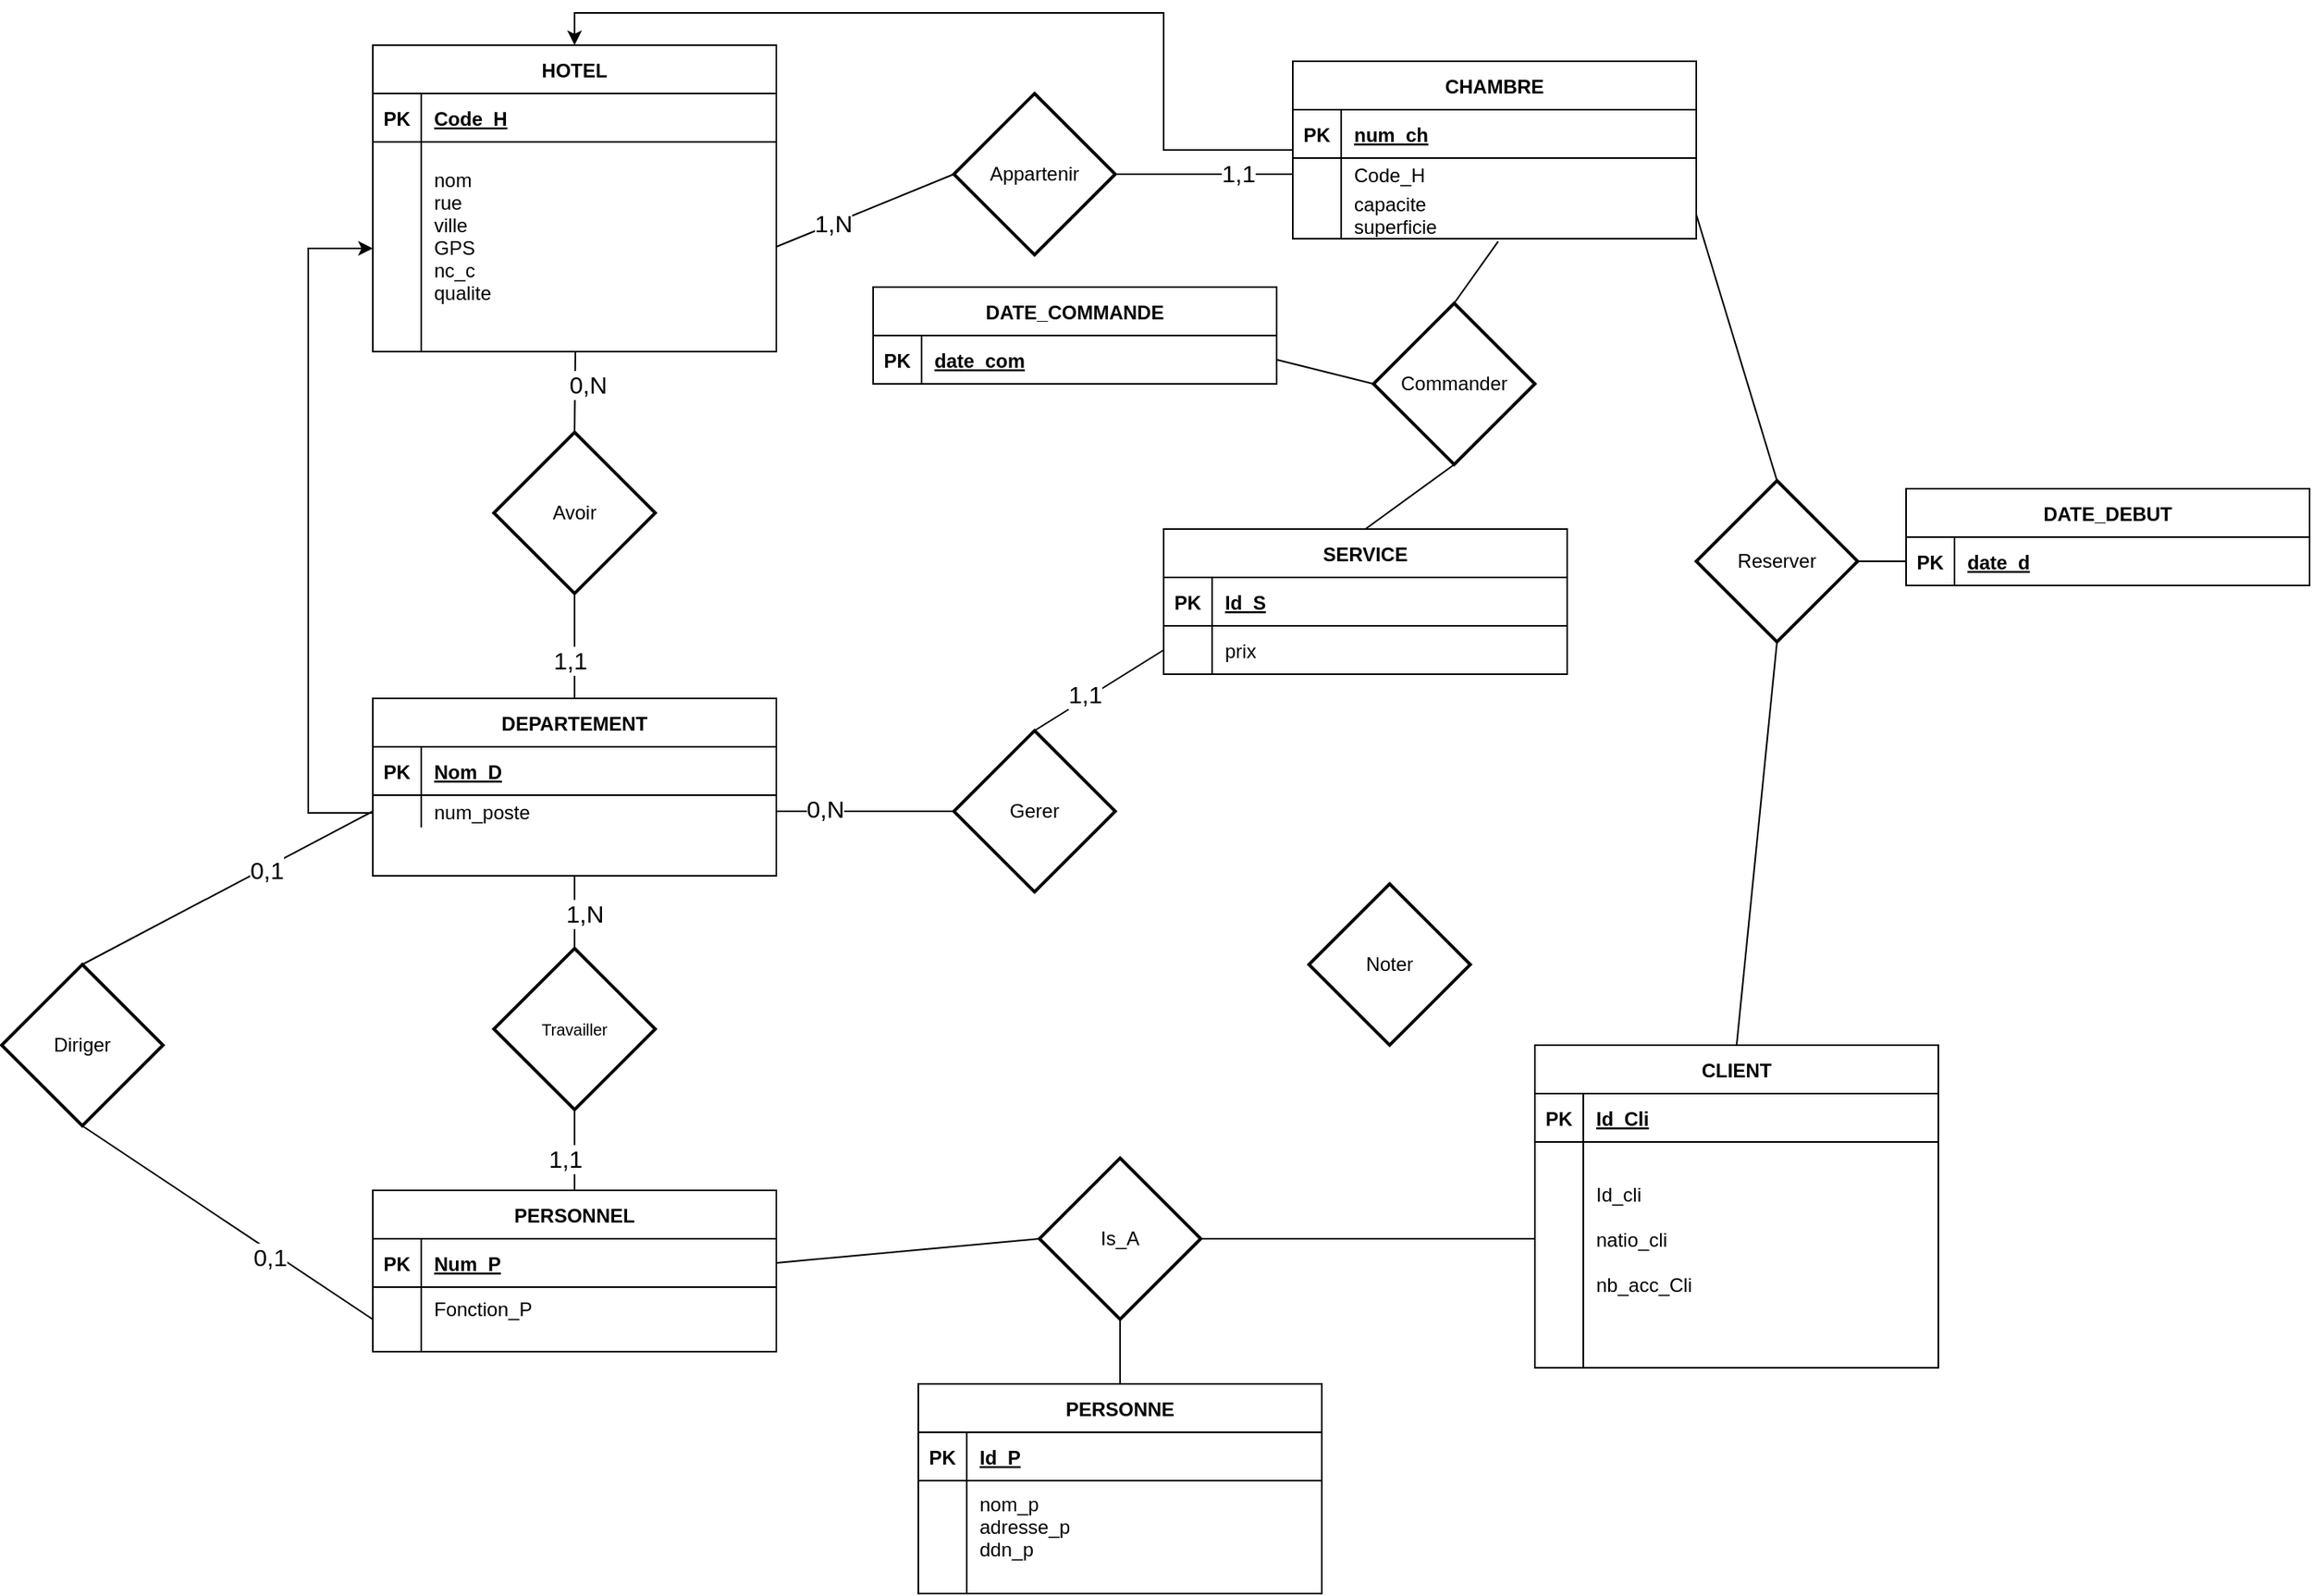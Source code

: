 <mxfile version="22.1.3" type="github">
  <diagram name="Page-1" id="8zFh8N0dXSdFzpwfQywQ">
    <mxGraphModel dx="2509" dy="903" grid="1" gridSize="10" guides="1" tooltips="1" connect="1" arrows="1" fold="1" page="1" pageScale="1" pageWidth="827" pageHeight="1169" math="0" shadow="0">
      <root>
        <mxCell id="0" />
        <mxCell id="1" parent="0" />
        <mxCell id="OYuYef5FI9lCqOR2c31m-23" value="HOTEL" style="shape=table;startSize=30;container=1;collapsible=1;childLayout=tableLayout;fixedRows=1;rowLines=0;fontStyle=1;align=center;resizeLast=1;" parent="1" vertex="1">
          <mxGeometry y="70" width="250" height="190" as="geometry" />
        </mxCell>
        <mxCell id="OYuYef5FI9lCqOR2c31m-24" value="" style="shape=partialRectangle;collapsible=0;dropTarget=0;pointerEvents=0;fillColor=none;points=[[0,0.5],[1,0.5]];portConstraint=eastwest;top=0;left=0;right=0;bottom=1;" parent="OYuYef5FI9lCqOR2c31m-23" vertex="1">
          <mxGeometry y="30" width="250" height="30" as="geometry" />
        </mxCell>
        <mxCell id="OYuYef5FI9lCqOR2c31m-25" value="PK" style="shape=partialRectangle;overflow=hidden;connectable=0;fillColor=none;top=0;left=0;bottom=0;right=0;fontStyle=1;" parent="OYuYef5FI9lCqOR2c31m-24" vertex="1">
          <mxGeometry width="30" height="30" as="geometry">
            <mxRectangle width="30" height="30" as="alternateBounds" />
          </mxGeometry>
        </mxCell>
        <mxCell id="OYuYef5FI9lCqOR2c31m-26" value="Code_H" style="shape=partialRectangle;overflow=hidden;connectable=0;fillColor=none;top=0;left=0;bottom=0;right=0;align=left;spacingLeft=6;fontStyle=5;" parent="OYuYef5FI9lCqOR2c31m-24" vertex="1">
          <mxGeometry x="30" width="220" height="30" as="geometry">
            <mxRectangle width="220" height="30" as="alternateBounds" />
          </mxGeometry>
        </mxCell>
        <mxCell id="OYuYef5FI9lCqOR2c31m-27" value="" style="shape=partialRectangle;collapsible=0;dropTarget=0;pointerEvents=0;fillColor=none;points=[[0,0.5],[1,0.5]];portConstraint=eastwest;top=0;left=0;right=0;bottom=0;" parent="OYuYef5FI9lCqOR2c31m-23" vertex="1">
          <mxGeometry y="60" width="250" height="130" as="geometry" />
        </mxCell>
        <mxCell id="OYuYef5FI9lCqOR2c31m-28" value="" style="shape=partialRectangle;overflow=hidden;connectable=0;fillColor=none;top=0;left=0;bottom=0;right=0;" parent="OYuYef5FI9lCqOR2c31m-27" vertex="1">
          <mxGeometry width="30" height="130" as="geometry">
            <mxRectangle width="30" height="130" as="alternateBounds" />
          </mxGeometry>
        </mxCell>
        <mxCell id="OYuYef5FI9lCqOR2c31m-29" value="nom&#xa;rue&#xa;ville&#xa;GPS&#xa;nc_c&#xa;qualite&#xa;" style="shape=partialRectangle;overflow=hidden;connectable=0;fillColor=none;top=0;left=0;bottom=0;right=0;align=left;spacingLeft=6;" parent="OYuYef5FI9lCqOR2c31m-27" vertex="1">
          <mxGeometry x="30" width="220" height="130" as="geometry">
            <mxRectangle width="220" height="130" as="alternateBounds" />
          </mxGeometry>
        </mxCell>
        <mxCell id="_BZN1aDbOm-jzE_d8aBN-61" style="edgeStyle=orthogonalEdgeStyle;rounded=0;orthogonalLoop=1;jettySize=auto;html=1;entryX=0;entryY=0.5;entryDx=0;entryDy=0;exitX=0;exitY=0.5;exitDx=0;exitDy=0;" edge="1" parent="1" source="_BZN1aDbOm-jzE_d8aBN-6" target="OYuYef5FI9lCqOR2c31m-27">
          <mxGeometry relative="1" as="geometry">
            <mxPoint x="-80" y="460" as="sourcePoint" />
            <Array as="points">
              <mxPoint x="-40" y="546" />
              <mxPoint x="-40" y="196" />
            </Array>
          </mxGeometry>
        </mxCell>
        <mxCell id="_BZN1aDbOm-jzE_d8aBN-2" value="DEPARTEMENT" style="shape=table;startSize=30;container=1;collapsible=1;childLayout=tableLayout;fixedRows=1;rowLines=0;fontStyle=1;align=center;resizeLast=1;" vertex="1" parent="1">
          <mxGeometry y="475" width="250" height="110" as="geometry" />
        </mxCell>
        <mxCell id="_BZN1aDbOm-jzE_d8aBN-3" value="" style="shape=partialRectangle;collapsible=0;dropTarget=0;pointerEvents=0;fillColor=none;points=[[0,0.5],[1,0.5]];portConstraint=eastwest;top=0;left=0;right=0;bottom=1;" vertex="1" parent="_BZN1aDbOm-jzE_d8aBN-2">
          <mxGeometry y="30" width="250" height="30" as="geometry" />
        </mxCell>
        <mxCell id="_BZN1aDbOm-jzE_d8aBN-4" value="PK" style="shape=partialRectangle;overflow=hidden;connectable=0;fillColor=none;top=0;left=0;bottom=0;right=0;fontStyle=1;" vertex="1" parent="_BZN1aDbOm-jzE_d8aBN-3">
          <mxGeometry width="30" height="30" as="geometry">
            <mxRectangle width="30" height="30" as="alternateBounds" />
          </mxGeometry>
        </mxCell>
        <mxCell id="_BZN1aDbOm-jzE_d8aBN-5" value="Nom_D" style="shape=partialRectangle;overflow=hidden;connectable=0;fillColor=none;top=0;left=0;bottom=0;right=0;align=left;spacingLeft=6;fontStyle=5;" vertex="1" parent="_BZN1aDbOm-jzE_d8aBN-3">
          <mxGeometry x="30" width="220" height="30" as="geometry">
            <mxRectangle width="220" height="30" as="alternateBounds" />
          </mxGeometry>
        </mxCell>
        <mxCell id="_BZN1aDbOm-jzE_d8aBN-6" value="" style="shape=partialRectangle;collapsible=0;dropTarget=0;pointerEvents=0;fillColor=none;points=[[0,0.5],[1,0.5]];portConstraint=eastwest;top=0;left=0;right=0;bottom=0;" vertex="1" parent="_BZN1aDbOm-jzE_d8aBN-2">
          <mxGeometry y="60" width="250" height="20" as="geometry" />
        </mxCell>
        <mxCell id="_BZN1aDbOm-jzE_d8aBN-7" value="" style="shape=partialRectangle;overflow=hidden;connectable=0;fillColor=none;top=0;left=0;bottom=0;right=0;" vertex="1" parent="_BZN1aDbOm-jzE_d8aBN-6">
          <mxGeometry width="30" height="20" as="geometry">
            <mxRectangle width="30" height="20" as="alternateBounds" />
          </mxGeometry>
        </mxCell>
        <mxCell id="_BZN1aDbOm-jzE_d8aBN-8" value="num_poste" style="shape=partialRectangle;overflow=hidden;connectable=0;fillColor=none;top=0;left=0;bottom=0;right=0;align=left;spacingLeft=6;" vertex="1" parent="_BZN1aDbOm-jzE_d8aBN-6">
          <mxGeometry x="30" width="220" height="20" as="geometry">
            <mxRectangle width="220" height="20" as="alternateBounds" />
          </mxGeometry>
        </mxCell>
        <mxCell id="_BZN1aDbOm-jzE_d8aBN-9" value="PERSONNEL" style="shape=table;startSize=30;container=1;collapsible=1;childLayout=tableLayout;fixedRows=1;rowLines=0;fontStyle=1;align=center;resizeLast=1;" vertex="1" parent="1">
          <mxGeometry y="780" width="250" height="100" as="geometry" />
        </mxCell>
        <mxCell id="_BZN1aDbOm-jzE_d8aBN-10" value="" style="shape=partialRectangle;collapsible=0;dropTarget=0;pointerEvents=0;fillColor=none;points=[[0,0.5],[1,0.5]];portConstraint=eastwest;top=0;left=0;right=0;bottom=1;" vertex="1" parent="_BZN1aDbOm-jzE_d8aBN-9">
          <mxGeometry y="30" width="250" height="30" as="geometry" />
        </mxCell>
        <mxCell id="_BZN1aDbOm-jzE_d8aBN-11" value="PK" style="shape=partialRectangle;overflow=hidden;connectable=0;fillColor=none;top=0;left=0;bottom=0;right=0;fontStyle=1;" vertex="1" parent="_BZN1aDbOm-jzE_d8aBN-10">
          <mxGeometry width="30" height="30" as="geometry">
            <mxRectangle width="30" height="30" as="alternateBounds" />
          </mxGeometry>
        </mxCell>
        <mxCell id="_BZN1aDbOm-jzE_d8aBN-12" value="Num_P" style="shape=partialRectangle;overflow=hidden;connectable=0;fillColor=none;top=0;left=0;bottom=0;right=0;align=left;spacingLeft=6;fontStyle=5;" vertex="1" parent="_BZN1aDbOm-jzE_d8aBN-10">
          <mxGeometry x="30" width="220" height="30" as="geometry">
            <mxRectangle width="220" height="30" as="alternateBounds" />
          </mxGeometry>
        </mxCell>
        <mxCell id="_BZN1aDbOm-jzE_d8aBN-13" value="" style="shape=partialRectangle;collapsible=0;dropTarget=0;pointerEvents=0;fillColor=none;points=[[0,0.5],[1,0.5]];portConstraint=eastwest;top=0;left=0;right=0;bottom=0;" vertex="1" parent="_BZN1aDbOm-jzE_d8aBN-9">
          <mxGeometry y="60" width="250" height="40" as="geometry" />
        </mxCell>
        <mxCell id="_BZN1aDbOm-jzE_d8aBN-14" value="" style="shape=partialRectangle;overflow=hidden;connectable=0;fillColor=none;top=0;left=0;bottom=0;right=0;" vertex="1" parent="_BZN1aDbOm-jzE_d8aBN-13">
          <mxGeometry width="30" height="40" as="geometry">
            <mxRectangle width="30" height="40" as="alternateBounds" />
          </mxGeometry>
        </mxCell>
        <mxCell id="_BZN1aDbOm-jzE_d8aBN-15" value="Fonction_P&#xa;" style="shape=partialRectangle;overflow=hidden;connectable=0;fillColor=none;top=0;left=0;bottom=0;right=0;align=left;spacingLeft=6;" vertex="1" parent="_BZN1aDbOm-jzE_d8aBN-13">
          <mxGeometry x="30" width="220" height="40" as="geometry">
            <mxRectangle width="220" height="40" as="alternateBounds" />
          </mxGeometry>
        </mxCell>
        <mxCell id="_BZN1aDbOm-jzE_d8aBN-16" value="SERVICE" style="shape=table;startSize=30;container=1;collapsible=1;childLayout=tableLayout;fixedRows=1;rowLines=0;fontStyle=1;align=center;resizeLast=1;" vertex="1" parent="1">
          <mxGeometry x="490" y="370" width="250" height="90" as="geometry" />
        </mxCell>
        <mxCell id="_BZN1aDbOm-jzE_d8aBN-17" value="" style="shape=partialRectangle;collapsible=0;dropTarget=0;pointerEvents=0;fillColor=none;points=[[0,0.5],[1,0.5]];portConstraint=eastwest;top=0;left=0;right=0;bottom=1;" vertex="1" parent="_BZN1aDbOm-jzE_d8aBN-16">
          <mxGeometry y="30" width="250" height="30" as="geometry" />
        </mxCell>
        <mxCell id="_BZN1aDbOm-jzE_d8aBN-18" value="PK" style="shape=partialRectangle;overflow=hidden;connectable=0;fillColor=none;top=0;left=0;bottom=0;right=0;fontStyle=1;" vertex="1" parent="_BZN1aDbOm-jzE_d8aBN-17">
          <mxGeometry width="30" height="30" as="geometry">
            <mxRectangle width="30" height="30" as="alternateBounds" />
          </mxGeometry>
        </mxCell>
        <mxCell id="_BZN1aDbOm-jzE_d8aBN-19" value="Id_S" style="shape=partialRectangle;overflow=hidden;connectable=0;fillColor=none;top=0;left=0;bottom=0;right=0;align=left;spacingLeft=6;fontStyle=5;" vertex="1" parent="_BZN1aDbOm-jzE_d8aBN-17">
          <mxGeometry x="30" width="220" height="30" as="geometry">
            <mxRectangle width="220" height="30" as="alternateBounds" />
          </mxGeometry>
        </mxCell>
        <mxCell id="_BZN1aDbOm-jzE_d8aBN-20" value="" style="shape=partialRectangle;collapsible=0;dropTarget=0;pointerEvents=0;fillColor=none;points=[[0,0.5],[1,0.5]];portConstraint=eastwest;top=0;left=0;right=0;bottom=0;" vertex="1" parent="_BZN1aDbOm-jzE_d8aBN-16">
          <mxGeometry y="60" width="250" height="30" as="geometry" />
        </mxCell>
        <mxCell id="_BZN1aDbOm-jzE_d8aBN-21" value="" style="shape=partialRectangle;overflow=hidden;connectable=0;fillColor=none;top=0;left=0;bottom=0;right=0;" vertex="1" parent="_BZN1aDbOm-jzE_d8aBN-20">
          <mxGeometry width="30" height="30" as="geometry">
            <mxRectangle width="30" height="30" as="alternateBounds" />
          </mxGeometry>
        </mxCell>
        <mxCell id="_BZN1aDbOm-jzE_d8aBN-22" value="prix" style="shape=partialRectangle;overflow=hidden;connectable=0;fillColor=none;top=0;left=0;bottom=0;right=0;align=left;spacingLeft=6;" vertex="1" parent="_BZN1aDbOm-jzE_d8aBN-20">
          <mxGeometry x="30" width="220" height="30" as="geometry">
            <mxRectangle width="220" height="30" as="alternateBounds" />
          </mxGeometry>
        </mxCell>
        <mxCell id="_BZN1aDbOm-jzE_d8aBN-25" value="PERSONNE" style="shape=table;startSize=30;container=1;collapsible=1;childLayout=tableLayout;fixedRows=1;rowLines=0;fontStyle=1;align=center;resizeLast=1;" vertex="1" parent="1">
          <mxGeometry x="338" y="900" width="250" height="130" as="geometry" />
        </mxCell>
        <mxCell id="_BZN1aDbOm-jzE_d8aBN-26" value="" style="shape=partialRectangle;collapsible=0;dropTarget=0;pointerEvents=0;fillColor=none;points=[[0,0.5],[1,0.5]];portConstraint=eastwest;top=0;left=0;right=0;bottom=1;" vertex="1" parent="_BZN1aDbOm-jzE_d8aBN-25">
          <mxGeometry y="30" width="250" height="30" as="geometry" />
        </mxCell>
        <mxCell id="_BZN1aDbOm-jzE_d8aBN-27" value="PK" style="shape=partialRectangle;overflow=hidden;connectable=0;fillColor=none;top=0;left=0;bottom=0;right=0;fontStyle=1;" vertex="1" parent="_BZN1aDbOm-jzE_d8aBN-26">
          <mxGeometry width="30" height="30" as="geometry">
            <mxRectangle width="30" height="30" as="alternateBounds" />
          </mxGeometry>
        </mxCell>
        <mxCell id="_BZN1aDbOm-jzE_d8aBN-28" value="Id_P" style="shape=partialRectangle;overflow=hidden;connectable=0;fillColor=none;top=0;left=0;bottom=0;right=0;align=left;spacingLeft=6;fontStyle=5;" vertex="1" parent="_BZN1aDbOm-jzE_d8aBN-26">
          <mxGeometry x="30" width="220" height="30" as="geometry">
            <mxRectangle width="220" height="30" as="alternateBounds" />
          </mxGeometry>
        </mxCell>
        <mxCell id="_BZN1aDbOm-jzE_d8aBN-29" value="" style="shape=partialRectangle;collapsible=0;dropTarget=0;pointerEvents=0;fillColor=none;points=[[0,0.5],[1,0.5]];portConstraint=eastwest;top=0;left=0;right=0;bottom=0;" vertex="1" parent="_BZN1aDbOm-jzE_d8aBN-25">
          <mxGeometry y="60" width="250" height="70" as="geometry" />
        </mxCell>
        <mxCell id="_BZN1aDbOm-jzE_d8aBN-30" value="" style="shape=partialRectangle;overflow=hidden;connectable=0;fillColor=none;top=0;left=0;bottom=0;right=0;" vertex="1" parent="_BZN1aDbOm-jzE_d8aBN-29">
          <mxGeometry width="30" height="70" as="geometry">
            <mxRectangle width="30" height="70" as="alternateBounds" />
          </mxGeometry>
        </mxCell>
        <mxCell id="_BZN1aDbOm-jzE_d8aBN-31" value="nom_p&#xa;adresse_p&#xa;ddn_p&#xa;" style="shape=partialRectangle;overflow=hidden;connectable=0;fillColor=none;top=0;left=0;bottom=0;right=0;align=left;spacingLeft=6;" vertex="1" parent="_BZN1aDbOm-jzE_d8aBN-29">
          <mxGeometry x="30" width="220" height="70" as="geometry">
            <mxRectangle width="220" height="70" as="alternateBounds" />
          </mxGeometry>
        </mxCell>
        <mxCell id="OYuYef5FI9lCqOR2c31m-13" value="CLIENT" style="shape=table;startSize=30;container=1;collapsible=1;childLayout=tableLayout;fixedRows=1;rowLines=0;fontStyle=1;align=center;resizeLast=1;" parent="1" vertex="1">
          <mxGeometry x="720" y="690" width="250" height="200" as="geometry" />
        </mxCell>
        <mxCell id="OYuYef5FI9lCqOR2c31m-14" value="" style="shape=partialRectangle;collapsible=0;dropTarget=0;pointerEvents=0;fillColor=none;points=[[0,0.5],[1,0.5]];portConstraint=eastwest;top=0;left=0;right=0;bottom=1;" parent="OYuYef5FI9lCqOR2c31m-13" vertex="1">
          <mxGeometry y="30" width="250" height="30" as="geometry" />
        </mxCell>
        <mxCell id="OYuYef5FI9lCqOR2c31m-15" value="PK" style="shape=partialRectangle;overflow=hidden;connectable=0;fillColor=none;top=0;left=0;bottom=0;right=0;fontStyle=1;" parent="OYuYef5FI9lCqOR2c31m-14" vertex="1">
          <mxGeometry width="30" height="30" as="geometry">
            <mxRectangle width="30" height="30" as="alternateBounds" />
          </mxGeometry>
        </mxCell>
        <mxCell id="OYuYef5FI9lCqOR2c31m-16" value="Id_Cli" style="shape=partialRectangle;overflow=hidden;connectable=0;fillColor=none;top=0;left=0;bottom=0;right=0;align=left;spacingLeft=6;fontStyle=5;" parent="OYuYef5FI9lCqOR2c31m-14" vertex="1">
          <mxGeometry x="30" width="220" height="30" as="geometry">
            <mxRectangle width="220" height="30" as="alternateBounds" />
          </mxGeometry>
        </mxCell>
        <mxCell id="OYuYef5FI9lCqOR2c31m-17" value="" style="shape=partialRectangle;collapsible=0;dropTarget=0;pointerEvents=0;fillColor=none;points=[[0,0.5],[1,0.5]];portConstraint=eastwest;top=0;left=0;right=0;bottom=0;" parent="OYuYef5FI9lCqOR2c31m-13" vertex="1">
          <mxGeometry y="60" width="250" height="120" as="geometry" />
        </mxCell>
        <mxCell id="OYuYef5FI9lCqOR2c31m-18" value="" style="shape=partialRectangle;overflow=hidden;connectable=0;fillColor=none;top=0;left=0;bottom=0;right=0;" parent="OYuYef5FI9lCqOR2c31m-17" vertex="1">
          <mxGeometry width="30" height="120" as="geometry">
            <mxRectangle width="30" height="120" as="alternateBounds" />
          </mxGeometry>
        </mxCell>
        <mxCell id="OYuYef5FI9lCqOR2c31m-19" value="Id_cli&#xa;&#xa;natio_cli&#xa;&#xa;nb_acc_Cli" style="shape=partialRectangle;overflow=hidden;connectable=0;fillColor=none;top=0;left=0;bottom=0;right=0;align=left;spacingLeft=6;" parent="OYuYef5FI9lCqOR2c31m-17" vertex="1">
          <mxGeometry x="30" width="220" height="120" as="geometry">
            <mxRectangle width="220" height="120" as="alternateBounds" />
          </mxGeometry>
        </mxCell>
        <mxCell id="OYuYef5FI9lCqOR2c31m-20" value="" style="shape=partialRectangle;collapsible=0;dropTarget=0;pointerEvents=0;fillColor=none;points=[[0,0.5],[1,0.5]];portConstraint=eastwest;top=0;left=0;right=0;bottom=0;" parent="OYuYef5FI9lCqOR2c31m-13" vertex="1">
          <mxGeometry y="180" width="250" height="20" as="geometry" />
        </mxCell>
        <mxCell id="OYuYef5FI9lCqOR2c31m-21" value="" style="shape=partialRectangle;overflow=hidden;connectable=0;fillColor=none;top=0;left=0;bottom=0;right=0;" parent="OYuYef5FI9lCqOR2c31m-20" vertex="1">
          <mxGeometry width="30" height="20" as="geometry">
            <mxRectangle width="30" height="20" as="alternateBounds" />
          </mxGeometry>
        </mxCell>
        <mxCell id="OYuYef5FI9lCqOR2c31m-22" value="" style="shape=partialRectangle;overflow=hidden;connectable=0;fillColor=none;top=0;left=0;bottom=0;right=0;align=left;spacingLeft=6;" parent="OYuYef5FI9lCqOR2c31m-20" vertex="1">
          <mxGeometry x="30" width="220" height="20" as="geometry">
            <mxRectangle width="220" height="20" as="alternateBounds" />
          </mxGeometry>
        </mxCell>
        <mxCell id="_BZN1aDbOm-jzE_d8aBN-56" style="edgeStyle=orthogonalEdgeStyle;rounded=0;orthogonalLoop=1;jettySize=auto;html=1;entryX=0.5;entryY=0;entryDx=0;entryDy=0;" edge="1" parent="1" source="OYuYef5FI9lCqOR2c31m-3" target="OYuYef5FI9lCqOR2c31m-23">
          <mxGeometry relative="1" as="geometry">
            <Array as="points">
              <mxPoint x="490" y="135" />
              <mxPoint x="490" y="50" />
              <mxPoint x="125" y="50" />
            </Array>
          </mxGeometry>
        </mxCell>
        <mxCell id="OYuYef5FI9lCqOR2c31m-3" value="CHAMBRE" style="shape=table;startSize=30;container=1;collapsible=1;childLayout=tableLayout;fixedRows=1;rowLines=0;fontStyle=1;align=center;resizeLast=1;" parent="1" vertex="1">
          <mxGeometry x="570" y="80" width="250" height="110" as="geometry" />
        </mxCell>
        <mxCell id="OYuYef5FI9lCqOR2c31m-4" value="" style="shape=partialRectangle;collapsible=0;dropTarget=0;pointerEvents=0;fillColor=none;points=[[0,0.5],[1,0.5]];portConstraint=eastwest;top=0;left=0;right=0;bottom=1;" parent="OYuYef5FI9lCqOR2c31m-3" vertex="1">
          <mxGeometry y="30" width="250" height="30" as="geometry" />
        </mxCell>
        <mxCell id="OYuYef5FI9lCqOR2c31m-5" value="PK" style="shape=partialRectangle;overflow=hidden;connectable=0;fillColor=none;top=0;left=0;bottom=0;right=0;fontStyle=1;" parent="OYuYef5FI9lCqOR2c31m-4" vertex="1">
          <mxGeometry width="30" height="30" as="geometry">
            <mxRectangle width="30" height="30" as="alternateBounds" />
          </mxGeometry>
        </mxCell>
        <mxCell id="OYuYef5FI9lCqOR2c31m-6" value="num_ch" style="shape=partialRectangle;overflow=hidden;connectable=0;fillColor=none;top=0;left=0;bottom=0;right=0;align=left;spacingLeft=6;fontStyle=5;" parent="OYuYef5FI9lCqOR2c31m-4" vertex="1">
          <mxGeometry x="30" width="220" height="30" as="geometry">
            <mxRectangle width="220" height="30" as="alternateBounds" />
          </mxGeometry>
        </mxCell>
        <mxCell id="OYuYef5FI9lCqOR2c31m-7" value="" style="shape=partialRectangle;collapsible=0;dropTarget=0;pointerEvents=0;fillColor=none;points=[[0,0.5],[1,0.5]];portConstraint=eastwest;top=0;left=0;right=0;bottom=0;" parent="OYuYef5FI9lCqOR2c31m-3" vertex="1">
          <mxGeometry y="60" width="250" height="20" as="geometry" />
        </mxCell>
        <mxCell id="OYuYef5FI9lCqOR2c31m-8" value="" style="shape=partialRectangle;overflow=hidden;connectable=0;fillColor=none;top=0;left=0;bottom=0;right=0;" parent="OYuYef5FI9lCqOR2c31m-7" vertex="1">
          <mxGeometry width="30" height="20" as="geometry">
            <mxRectangle width="30" height="20" as="alternateBounds" />
          </mxGeometry>
        </mxCell>
        <mxCell id="OYuYef5FI9lCqOR2c31m-9" value="Code_H" style="shape=partialRectangle;overflow=hidden;connectable=0;fillColor=none;top=0;left=0;bottom=0;right=0;align=left;spacingLeft=6;" parent="OYuYef5FI9lCqOR2c31m-7" vertex="1">
          <mxGeometry x="30" width="220" height="20" as="geometry">
            <mxRectangle width="220" height="20" as="alternateBounds" />
          </mxGeometry>
        </mxCell>
        <mxCell id="OYuYef5FI9lCqOR2c31m-10" value="" style="shape=partialRectangle;collapsible=0;dropTarget=0;pointerEvents=0;fillColor=none;points=[[0,0.5],[1,0.5]];portConstraint=eastwest;top=0;left=0;right=0;bottom=0;" parent="OYuYef5FI9lCqOR2c31m-3" vertex="1">
          <mxGeometry y="80" width="250" height="30" as="geometry" />
        </mxCell>
        <mxCell id="OYuYef5FI9lCqOR2c31m-11" value="" style="shape=partialRectangle;overflow=hidden;connectable=0;fillColor=none;top=0;left=0;bottom=0;right=0;" parent="OYuYef5FI9lCqOR2c31m-10" vertex="1">
          <mxGeometry width="30" height="30" as="geometry">
            <mxRectangle width="30" height="30" as="alternateBounds" />
          </mxGeometry>
        </mxCell>
        <mxCell id="OYuYef5FI9lCqOR2c31m-12" value="capacite&#xa;superficie&#xa;" style="shape=partialRectangle;overflow=hidden;connectable=0;fillColor=none;top=0;left=0;bottom=0;right=0;align=left;spacingLeft=6;" parent="OYuYef5FI9lCqOR2c31m-10" vertex="1">
          <mxGeometry x="30" width="220" height="30" as="geometry">
            <mxRectangle width="220" height="30" as="alternateBounds" />
          </mxGeometry>
        </mxCell>
        <mxCell id="_BZN1aDbOm-jzE_d8aBN-36" value="" style="endArrow=none;html=1;rounded=0;entryX=1;entryY=0.5;entryDx=0;entryDy=0;exitX=0;exitY=0.5;exitDx=0;exitDy=0;exitPerimeter=0;" edge="1" parent="1" source="_BZN1aDbOm-jzE_d8aBN-46" target="_BZN1aDbOm-jzE_d8aBN-10">
          <mxGeometry width="50" height="50" relative="1" as="geometry">
            <mxPoint x="950" y="480" as="sourcePoint" />
            <mxPoint x="790" y="260" as="targetPoint" />
            <Array as="points" />
          </mxGeometry>
        </mxCell>
        <mxCell id="_BZN1aDbOm-jzE_d8aBN-38" value="Reserver" style="strokeWidth=2;html=1;shape=mxgraph.flowchart.decision;whiteSpace=wrap;" vertex="1" parent="1">
          <mxGeometry x="820" y="340" width="100" height="100" as="geometry" />
        </mxCell>
        <mxCell id="_BZN1aDbOm-jzE_d8aBN-40" value="Commander" style="strokeWidth=2;html=1;shape=mxgraph.flowchart.decision;whiteSpace=wrap;" vertex="1" parent="1">
          <mxGeometry x="620" y="230" width="100" height="100" as="geometry" />
        </mxCell>
        <mxCell id="_BZN1aDbOm-jzE_d8aBN-41" value="Noter" style="strokeWidth=2;html=1;shape=mxgraph.flowchart.decision;whiteSpace=wrap;" vertex="1" parent="1">
          <mxGeometry x="580" y="590" width="100" height="100" as="geometry" />
        </mxCell>
        <mxCell id="_BZN1aDbOm-jzE_d8aBN-42" value="Avoir" style="strokeWidth=2;html=1;shape=mxgraph.flowchart.decision;whiteSpace=wrap;" vertex="1" parent="1">
          <mxGeometry x="75" y="310" width="100" height="100" as="geometry" />
        </mxCell>
        <mxCell id="_BZN1aDbOm-jzE_d8aBN-43" value="Gerer" style="strokeWidth=2;html=1;shape=mxgraph.flowchart.decision;whiteSpace=wrap;" vertex="1" parent="1">
          <mxGeometry x="360" y="495" width="100" height="100" as="geometry" />
        </mxCell>
        <mxCell id="_BZN1aDbOm-jzE_d8aBN-44" value="Diriger" style="strokeWidth=2;html=1;shape=mxgraph.flowchart.decision;whiteSpace=wrap;" vertex="1" parent="1">
          <mxGeometry x="-230" y="640" width="100" height="100" as="geometry" />
        </mxCell>
        <mxCell id="_BZN1aDbOm-jzE_d8aBN-45" value="&lt;font size=&quot;1&quot;&gt;Travailler&lt;/font&gt;" style="strokeWidth=2;html=1;shape=mxgraph.flowchart.decision;whiteSpace=wrap;" vertex="1" parent="1">
          <mxGeometry x="75" y="630" width="100" height="100" as="geometry" />
        </mxCell>
        <mxCell id="_BZN1aDbOm-jzE_d8aBN-46" value="Is_A" style="strokeWidth=2;html=1;shape=mxgraph.flowchart.decision;whiteSpace=wrap;" vertex="1" parent="1">
          <mxGeometry x="413" y="760" width="100" height="100" as="geometry" />
        </mxCell>
        <mxCell id="_BZN1aDbOm-jzE_d8aBN-39" value="Appartenir" style="strokeWidth=2;html=1;shape=mxgraph.flowchart.decision;whiteSpace=wrap;" vertex="1" parent="1">
          <mxGeometry x="360" y="100" width="100" height="100" as="geometry" />
        </mxCell>
        <mxCell id="_BZN1aDbOm-jzE_d8aBN-49" value="" style="endArrow=none;html=1;rounded=0;entryX=1;entryY=0.5;entryDx=0;entryDy=0;entryPerimeter=0;exitX=0;exitY=0.5;exitDx=0;exitDy=0;" edge="1" parent="1" source="OYuYef5FI9lCqOR2c31m-7" target="_BZN1aDbOm-jzE_d8aBN-39">
          <mxGeometry width="50" height="50" relative="1" as="geometry">
            <mxPoint x="520" y="-25" as="sourcePoint" />
            <mxPoint x="460" y="135" as="targetPoint" />
          </mxGeometry>
        </mxCell>
        <mxCell id="_BZN1aDbOm-jzE_d8aBN-51" value="&lt;font style=&quot;font-size: 15px;&quot;&gt;1,1&lt;/font&gt;" style="edgeLabel;html=1;align=center;verticalAlign=middle;resizable=0;points=[];" vertex="1" connectable="0" parent="_BZN1aDbOm-jzE_d8aBN-49">
          <mxGeometry x="-0.351" y="-1" relative="1" as="geometry">
            <mxPoint x="1" as="offset" />
          </mxGeometry>
        </mxCell>
        <mxCell id="_BZN1aDbOm-jzE_d8aBN-53" value="" style="endArrow=none;html=1;rounded=0;exitX=1;exitY=0.5;exitDx=0;exitDy=0;entryX=0;entryY=0.5;entryDx=0;entryDy=0;entryPerimeter=0;" edge="1" parent="1" source="OYuYef5FI9lCqOR2c31m-27" target="_BZN1aDbOm-jzE_d8aBN-39">
          <mxGeometry width="50" height="50" relative="1" as="geometry">
            <mxPoint x="280" y="70" as="sourcePoint" />
            <mxPoint x="390" y="190" as="targetPoint" />
          </mxGeometry>
        </mxCell>
        <mxCell id="_BZN1aDbOm-jzE_d8aBN-54" value="&lt;font style=&quot;font-size: 15px;&quot;&gt;1,N&lt;/font&gt;" style="edgeLabel;html=1;align=center;verticalAlign=middle;resizable=0;points=[];" vertex="1" connectable="0" parent="_BZN1aDbOm-jzE_d8aBN-53">
          <mxGeometry x="-0.363" y="1" relative="1" as="geometry">
            <mxPoint as="offset" />
          </mxGeometry>
        </mxCell>
        <mxCell id="_BZN1aDbOm-jzE_d8aBN-57" value="" style="endArrow=none;html=1;rounded=0;exitX=0.5;exitY=0;exitDx=0;exitDy=0;entryX=0.5;entryY=1;entryDx=0;entryDy=0;entryPerimeter=0;" edge="1" parent="1" source="_BZN1aDbOm-jzE_d8aBN-2" target="_BZN1aDbOm-jzE_d8aBN-42">
          <mxGeometry width="50" height="50" relative="1" as="geometry">
            <mxPoint x="370" y="580" as="sourcePoint" />
            <mxPoint x="420" y="530" as="targetPoint" />
          </mxGeometry>
        </mxCell>
        <mxCell id="_BZN1aDbOm-jzE_d8aBN-59" value="&lt;font style=&quot;font-size: 15px;&quot;&gt;1,1&lt;br&gt;&lt;/font&gt;" style="edgeLabel;html=1;align=center;verticalAlign=middle;resizable=0;points=[];" vertex="1" connectable="0" parent="_BZN1aDbOm-jzE_d8aBN-57">
          <mxGeometry x="-0.268" y="3" relative="1" as="geometry">
            <mxPoint as="offset" />
          </mxGeometry>
        </mxCell>
        <mxCell id="_BZN1aDbOm-jzE_d8aBN-58" value="" style="endArrow=none;html=1;rounded=0;exitX=0.5;exitY=0;exitDx=0;exitDy=0;entryX=0.502;entryY=1;entryDx=0;entryDy=0;entryPerimeter=0;exitPerimeter=0;" edge="1" parent="1" source="_BZN1aDbOm-jzE_d8aBN-42" target="OYuYef5FI9lCqOR2c31m-27">
          <mxGeometry width="50" height="50" relative="1" as="geometry">
            <mxPoint x="135" y="485" as="sourcePoint" />
            <mxPoint x="135" y="420" as="targetPoint" />
          </mxGeometry>
        </mxCell>
        <mxCell id="_BZN1aDbOm-jzE_d8aBN-60" value="&lt;font style=&quot;font-size: 15px;&quot;&gt;0,N&lt;/font&gt;" style="edgeLabel;html=1;align=center;verticalAlign=middle;resizable=0;points=[];" vertex="1" connectable="0" parent="_BZN1aDbOm-jzE_d8aBN-58">
          <mxGeometry x="0.203" y="-7" relative="1" as="geometry">
            <mxPoint as="offset" />
          </mxGeometry>
        </mxCell>
        <mxCell id="_BZN1aDbOm-jzE_d8aBN-62" value="" style="endArrow=none;html=1;rounded=0;entryX=0.5;entryY=0;entryDx=0;entryDy=0;entryPerimeter=0;exitX=0.5;exitY=1;exitDx=0;exitDy=0;" edge="1" parent="1" source="_BZN1aDbOm-jzE_d8aBN-2" target="_BZN1aDbOm-jzE_d8aBN-45">
          <mxGeometry width="50" height="50" relative="1" as="geometry">
            <mxPoint x="370" y="570" as="sourcePoint" />
            <mxPoint x="420" y="520" as="targetPoint" />
          </mxGeometry>
        </mxCell>
        <mxCell id="_BZN1aDbOm-jzE_d8aBN-64" value="&lt;font style=&quot;font-size: 15px;&quot;&gt;1,N&lt;/font&gt;" style="edgeLabel;html=1;align=center;verticalAlign=middle;resizable=0;points=[];" vertex="1" connectable="0" parent="_BZN1aDbOm-jzE_d8aBN-62">
          <mxGeometry x="0.04" y="6" relative="1" as="geometry">
            <mxPoint y="-1" as="offset" />
          </mxGeometry>
        </mxCell>
        <mxCell id="_BZN1aDbOm-jzE_d8aBN-63" value="" style="endArrow=none;html=1;rounded=0;entryX=0.5;entryY=0;entryDx=0;entryDy=0;exitX=0.5;exitY=1;exitDx=0;exitDy=0;exitPerimeter=0;" edge="1" parent="1" source="_BZN1aDbOm-jzE_d8aBN-45" target="_BZN1aDbOm-jzE_d8aBN-9">
          <mxGeometry width="50" height="50" relative="1" as="geometry">
            <mxPoint x="135" y="595" as="sourcePoint" />
            <mxPoint x="135" y="640" as="targetPoint" />
          </mxGeometry>
        </mxCell>
        <mxCell id="_BZN1aDbOm-jzE_d8aBN-65" value="&lt;font style=&quot;font-size: 15px;&quot;&gt;1,1&lt;/font&gt;" style="edgeLabel;html=1;align=center;verticalAlign=middle;resizable=0;points=[];" vertex="1" connectable="0" parent="_BZN1aDbOm-jzE_d8aBN-63">
          <mxGeometry x="0.152" y="-6" relative="1" as="geometry">
            <mxPoint y="1" as="offset" />
          </mxGeometry>
        </mxCell>
        <mxCell id="_BZN1aDbOm-jzE_d8aBN-66" value="" style="endArrow=none;html=1;rounded=0;entryX=0;entryY=0.5;entryDx=0;entryDy=0;exitX=0.5;exitY=1;exitDx=0;exitDy=0;exitPerimeter=0;" edge="1" parent="1" source="_BZN1aDbOm-jzE_d8aBN-44" target="_BZN1aDbOm-jzE_d8aBN-13">
          <mxGeometry width="50" height="50" relative="1" as="geometry">
            <mxPoint x="360" y="570" as="sourcePoint" />
            <mxPoint x="410" y="520" as="targetPoint" />
          </mxGeometry>
        </mxCell>
        <mxCell id="_BZN1aDbOm-jzE_d8aBN-69" value="&lt;font style=&quot;font-size: 15px;&quot;&gt;0,1&lt;br&gt;&lt;/font&gt;" style="edgeLabel;html=1;align=center;verticalAlign=middle;resizable=0;points=[];" vertex="1" connectable="0" parent="_BZN1aDbOm-jzE_d8aBN-66">
          <mxGeometry x="0.297" y="-3" relative="1" as="geometry">
            <mxPoint x="1" as="offset" />
          </mxGeometry>
        </mxCell>
        <mxCell id="_BZN1aDbOm-jzE_d8aBN-67" value="" style="endArrow=none;html=1;rounded=0;entryX=0;entryY=0.5;entryDx=0;entryDy=0;exitX=0.5;exitY=0;exitDx=0;exitDy=0;exitPerimeter=0;" edge="1" parent="1" source="_BZN1aDbOm-jzE_d8aBN-44" target="_BZN1aDbOm-jzE_d8aBN-6">
          <mxGeometry width="50" height="50" relative="1" as="geometry">
            <mxPoint x="-170" y="750" as="sourcePoint" />
            <mxPoint x="10" y="870" as="targetPoint" />
          </mxGeometry>
        </mxCell>
        <mxCell id="_BZN1aDbOm-jzE_d8aBN-68" value="&lt;font style=&quot;font-size: 15px;&quot;&gt;0,1&lt;/font&gt;" style="edgeLabel;html=1;align=center;verticalAlign=middle;resizable=0;points=[];" vertex="1" connectable="0" parent="_BZN1aDbOm-jzE_d8aBN-67">
          <mxGeometry x="0.258" y="-1" relative="1" as="geometry">
            <mxPoint as="offset" />
          </mxGeometry>
        </mxCell>
        <mxCell id="_BZN1aDbOm-jzE_d8aBN-70" value="" style="endArrow=none;html=1;rounded=0;exitX=1;exitY=0.5;exitDx=0;exitDy=0;entryX=0;entryY=0.5;entryDx=0;entryDy=0;entryPerimeter=0;" edge="1" parent="1" source="_BZN1aDbOm-jzE_d8aBN-6" target="_BZN1aDbOm-jzE_d8aBN-43">
          <mxGeometry width="50" height="50" relative="1" as="geometry">
            <mxPoint x="360" y="720" as="sourcePoint" />
            <mxPoint x="410" y="670" as="targetPoint" />
          </mxGeometry>
        </mxCell>
        <mxCell id="_BZN1aDbOm-jzE_d8aBN-72" value="&lt;font style=&quot;font-size: 15px;&quot;&gt;0,N&lt;/font&gt;" style="edgeLabel;html=1;align=center;verticalAlign=middle;resizable=0;points=[];" vertex="1" connectable="0" parent="_BZN1aDbOm-jzE_d8aBN-70">
          <mxGeometry x="-0.478" y="2" relative="1" as="geometry">
            <mxPoint x="1" as="offset" />
          </mxGeometry>
        </mxCell>
        <mxCell id="_BZN1aDbOm-jzE_d8aBN-71" value="" style="endArrow=none;html=1;rounded=0;exitX=0;exitY=0.5;exitDx=0;exitDy=0;entryX=0.5;entryY=0;entryDx=0;entryDy=0;entryPerimeter=0;" edge="1" parent="1" source="_BZN1aDbOm-jzE_d8aBN-20" target="_BZN1aDbOm-jzE_d8aBN-43">
          <mxGeometry width="50" height="50" relative="1" as="geometry">
            <mxPoint x="260" y="555" as="sourcePoint" />
            <mxPoint x="390" y="540" as="targetPoint" />
          </mxGeometry>
        </mxCell>
        <mxCell id="_BZN1aDbOm-jzE_d8aBN-73" value="&lt;font style=&quot;font-size: 15px;&quot;&gt;1,1&lt;/font&gt;" style="edgeLabel;html=1;align=center;verticalAlign=middle;resizable=0;points=[];" vertex="1" connectable="0" parent="_BZN1aDbOm-jzE_d8aBN-71">
          <mxGeometry x="0.184" y="-4" relative="1" as="geometry">
            <mxPoint as="offset" />
          </mxGeometry>
        </mxCell>
        <mxCell id="_BZN1aDbOm-jzE_d8aBN-74" value="" style="endArrow=none;html=1;rounded=0;exitX=0.5;exitY=0;exitDx=0;exitDy=0;entryX=0.5;entryY=1;entryDx=0;entryDy=0;entryPerimeter=0;" edge="1" parent="1" source="_BZN1aDbOm-jzE_d8aBN-25" target="_BZN1aDbOm-jzE_d8aBN-46">
          <mxGeometry width="50" height="50" relative="1" as="geometry">
            <mxPoint x="360" y="760" as="sourcePoint" />
            <mxPoint x="410" y="710" as="targetPoint" />
          </mxGeometry>
        </mxCell>
        <mxCell id="_BZN1aDbOm-jzE_d8aBN-75" value="" style="endArrow=none;html=1;rounded=0;exitX=0;exitY=0.5;exitDx=0;exitDy=0;entryX=1;entryY=0.5;entryDx=0;entryDy=0;entryPerimeter=0;" edge="1" parent="1" source="OYuYef5FI9lCqOR2c31m-17" target="_BZN1aDbOm-jzE_d8aBN-46">
          <mxGeometry width="50" height="50" relative="1" as="geometry">
            <mxPoint x="360" y="760" as="sourcePoint" />
            <mxPoint x="410" y="710" as="targetPoint" />
          </mxGeometry>
        </mxCell>
        <mxCell id="_BZN1aDbOm-jzE_d8aBN-76" value="DATE_COMMANDE" style="shape=table;startSize=30;container=1;collapsible=1;childLayout=tableLayout;fixedRows=1;rowLines=0;fontStyle=1;align=center;resizeLast=1;" vertex="1" parent="1">
          <mxGeometry x="310" y="220" width="250" height="60" as="geometry" />
        </mxCell>
        <mxCell id="_BZN1aDbOm-jzE_d8aBN-77" value="" style="shape=partialRectangle;collapsible=0;dropTarget=0;pointerEvents=0;fillColor=none;points=[[0,0.5],[1,0.5]];portConstraint=eastwest;top=0;left=0;right=0;bottom=1;" vertex="1" parent="_BZN1aDbOm-jzE_d8aBN-76">
          <mxGeometry y="30" width="250" height="30" as="geometry" />
        </mxCell>
        <mxCell id="_BZN1aDbOm-jzE_d8aBN-78" value="PK" style="shape=partialRectangle;overflow=hidden;connectable=0;fillColor=none;top=0;left=0;bottom=0;right=0;fontStyle=1;" vertex="1" parent="_BZN1aDbOm-jzE_d8aBN-77">
          <mxGeometry width="30" height="30" as="geometry">
            <mxRectangle width="30" height="30" as="alternateBounds" />
          </mxGeometry>
        </mxCell>
        <mxCell id="_BZN1aDbOm-jzE_d8aBN-79" value="date_com" style="shape=partialRectangle;overflow=hidden;connectable=0;fillColor=none;top=0;left=0;bottom=0;right=0;align=left;spacingLeft=6;fontStyle=5;" vertex="1" parent="_BZN1aDbOm-jzE_d8aBN-77">
          <mxGeometry x="30" width="220" height="30" as="geometry">
            <mxRectangle width="220" height="30" as="alternateBounds" />
          </mxGeometry>
        </mxCell>
        <mxCell id="_BZN1aDbOm-jzE_d8aBN-90" value="DATE_DEBUT" style="shape=table;startSize=30;container=1;collapsible=1;childLayout=tableLayout;fixedRows=1;rowLines=0;fontStyle=1;align=center;resizeLast=1;" vertex="1" parent="1">
          <mxGeometry x="950" y="345" width="250" height="60" as="geometry" />
        </mxCell>
        <mxCell id="_BZN1aDbOm-jzE_d8aBN-91" value="" style="shape=partialRectangle;collapsible=0;dropTarget=0;pointerEvents=0;fillColor=none;points=[[0,0.5],[1,0.5]];portConstraint=eastwest;top=0;left=0;right=0;bottom=1;" vertex="1" parent="_BZN1aDbOm-jzE_d8aBN-90">
          <mxGeometry y="30" width="250" height="30" as="geometry" />
        </mxCell>
        <mxCell id="_BZN1aDbOm-jzE_d8aBN-92" value="PK" style="shape=partialRectangle;overflow=hidden;connectable=0;fillColor=none;top=0;left=0;bottom=0;right=0;fontStyle=1;" vertex="1" parent="_BZN1aDbOm-jzE_d8aBN-91">
          <mxGeometry width="30" height="30" as="geometry">
            <mxRectangle width="30" height="30" as="alternateBounds" />
          </mxGeometry>
        </mxCell>
        <mxCell id="_BZN1aDbOm-jzE_d8aBN-93" value="date_d" style="shape=partialRectangle;overflow=hidden;connectable=0;fillColor=none;top=0;left=0;bottom=0;right=0;align=left;spacingLeft=6;fontStyle=5;" vertex="1" parent="_BZN1aDbOm-jzE_d8aBN-91">
          <mxGeometry x="30" width="220" height="30" as="geometry">
            <mxRectangle width="220" height="30" as="alternateBounds" />
          </mxGeometry>
        </mxCell>
        <mxCell id="_BZN1aDbOm-jzE_d8aBN-94" value="" style="endArrow=none;html=1;rounded=0;exitX=0.509;exitY=1.056;exitDx=0;exitDy=0;entryX=0.5;entryY=0;entryDx=0;entryDy=0;entryPerimeter=0;exitPerimeter=0;" edge="1" parent="1" source="OYuYef5FI9lCqOR2c31m-10" target="_BZN1aDbOm-jzE_d8aBN-40">
          <mxGeometry width="50" height="50" relative="1" as="geometry">
            <mxPoint x="360" y="480" as="sourcePoint" />
            <mxPoint x="410" y="430" as="targetPoint" />
          </mxGeometry>
        </mxCell>
        <mxCell id="_BZN1aDbOm-jzE_d8aBN-95" value="" style="endArrow=none;html=1;rounded=0;exitX=1;exitY=0.5;exitDx=0;exitDy=0;entryX=0;entryY=0.5;entryDx=0;entryDy=0;entryPerimeter=0;" edge="1" parent="1" source="_BZN1aDbOm-jzE_d8aBN-77" target="_BZN1aDbOm-jzE_d8aBN-40">
          <mxGeometry width="50" height="50" relative="1" as="geometry">
            <mxPoint x="320" y="390" as="sourcePoint" />
            <mxPoint x="370" y="340" as="targetPoint" />
          </mxGeometry>
        </mxCell>
        <mxCell id="_BZN1aDbOm-jzE_d8aBN-96" value="" style="endArrow=none;html=1;rounded=0;exitX=0.5;exitY=1;exitDx=0;exitDy=0;exitPerimeter=0;entryX=0.5;entryY=0;entryDx=0;entryDy=0;" edge="1" parent="1" source="_BZN1aDbOm-jzE_d8aBN-40" target="_BZN1aDbOm-jzE_d8aBN-16">
          <mxGeometry width="50" height="50" relative="1" as="geometry">
            <mxPoint x="320" y="390" as="sourcePoint" />
            <mxPoint x="370" y="340" as="targetPoint" />
          </mxGeometry>
        </mxCell>
        <mxCell id="_BZN1aDbOm-jzE_d8aBN-98" value="" style="endArrow=none;html=1;rounded=0;exitX=0;exitY=0.5;exitDx=0;exitDy=0;entryX=1;entryY=0.5;entryDx=0;entryDy=0;entryPerimeter=0;" edge="1" parent="1" source="_BZN1aDbOm-jzE_d8aBN-91" target="_BZN1aDbOm-jzE_d8aBN-38">
          <mxGeometry width="50" height="50" relative="1" as="geometry">
            <mxPoint x="320" y="790" as="sourcePoint" />
            <mxPoint x="370" y="740" as="targetPoint" />
          </mxGeometry>
        </mxCell>
        <mxCell id="_BZN1aDbOm-jzE_d8aBN-99" value="" style="endArrow=none;html=1;rounded=0;entryX=0.5;entryY=1;entryDx=0;entryDy=0;entryPerimeter=0;exitX=0.5;exitY=0;exitDx=0;exitDy=0;" edge="1" parent="1" source="OYuYef5FI9lCqOR2c31m-13" target="_BZN1aDbOm-jzE_d8aBN-38">
          <mxGeometry width="50" height="50" relative="1" as="geometry">
            <mxPoint x="320" y="790" as="sourcePoint" />
            <mxPoint x="370" y="740" as="targetPoint" />
          </mxGeometry>
        </mxCell>
        <mxCell id="_BZN1aDbOm-jzE_d8aBN-100" value="" style="endArrow=none;html=1;rounded=0;entryX=0.5;entryY=0;entryDx=0;entryDy=0;entryPerimeter=0;exitX=1;exitY=0.5;exitDx=0;exitDy=0;" edge="1" parent="1" source="OYuYef5FI9lCqOR2c31m-10" target="_BZN1aDbOm-jzE_d8aBN-38">
          <mxGeometry width="50" height="50" relative="1" as="geometry">
            <mxPoint x="730" y="450" as="sourcePoint" />
            <mxPoint x="370" y="740" as="targetPoint" />
            <Array as="points" />
          </mxGeometry>
        </mxCell>
      </root>
    </mxGraphModel>
  </diagram>
</mxfile>
